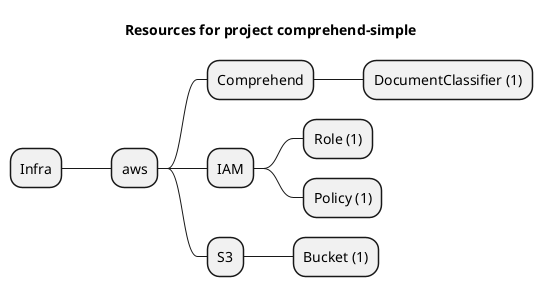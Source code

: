 @startmindmap
title Resources for project comprehend-simple
skinparam monochrome true
+ Infra
++ aws
+++ Comprehend
++++ DocumentClassifier (1)
+++ IAM
++++ Role (1)
++++ Policy (1)
+++ S3
++++ Bucket (1)
@endmindmap